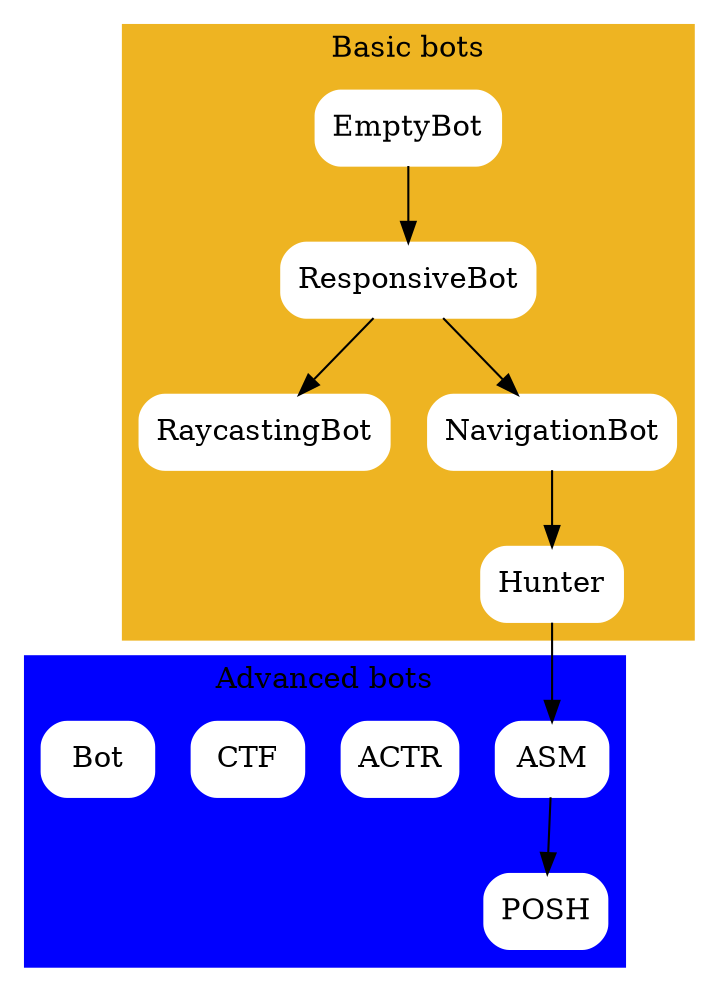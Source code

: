 digraph G {
	node [shape=Mrecord]
	subgraph cluster_0 {
		style=filled;
		color=goldenrod2;
		node [style=filled,color=white];
		EmptyBot -> ResponsiveBot;
		ResponsiveBot -> RaycastingBot;
		ResponsiveBot -> NavigationBot;
		NavigationBot -> Hunter;
		label = "Basic bots";
	}

	subgraph cluster_1 {
		style=filled;
		color=lightblue;
		node [style=filled,color=white];

		ASM -> POSH;
		ACTR;
		CTF Bot;
		label = "Advanced bots";
		color=blue
	}
	Hunter -> ASM;

}
